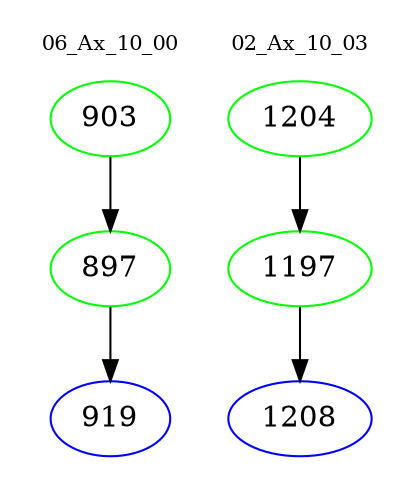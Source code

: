 digraph{
subgraph cluster_0 {
color = white
label = "06_Ax_10_00";
fontsize=10;
T0_903 [label="903", color="green"]
T0_903 -> T0_897 [color="black"]
T0_897 [label="897", color="green"]
T0_897 -> T0_919 [color="black"]
T0_919 [label="919", color="blue"]
}
subgraph cluster_1 {
color = white
label = "02_Ax_10_03";
fontsize=10;
T1_1204 [label="1204", color="green"]
T1_1204 -> T1_1197 [color="black"]
T1_1197 [label="1197", color="green"]
T1_1197 -> T1_1208 [color="black"]
T1_1208 [label="1208", color="blue"]
}
}

